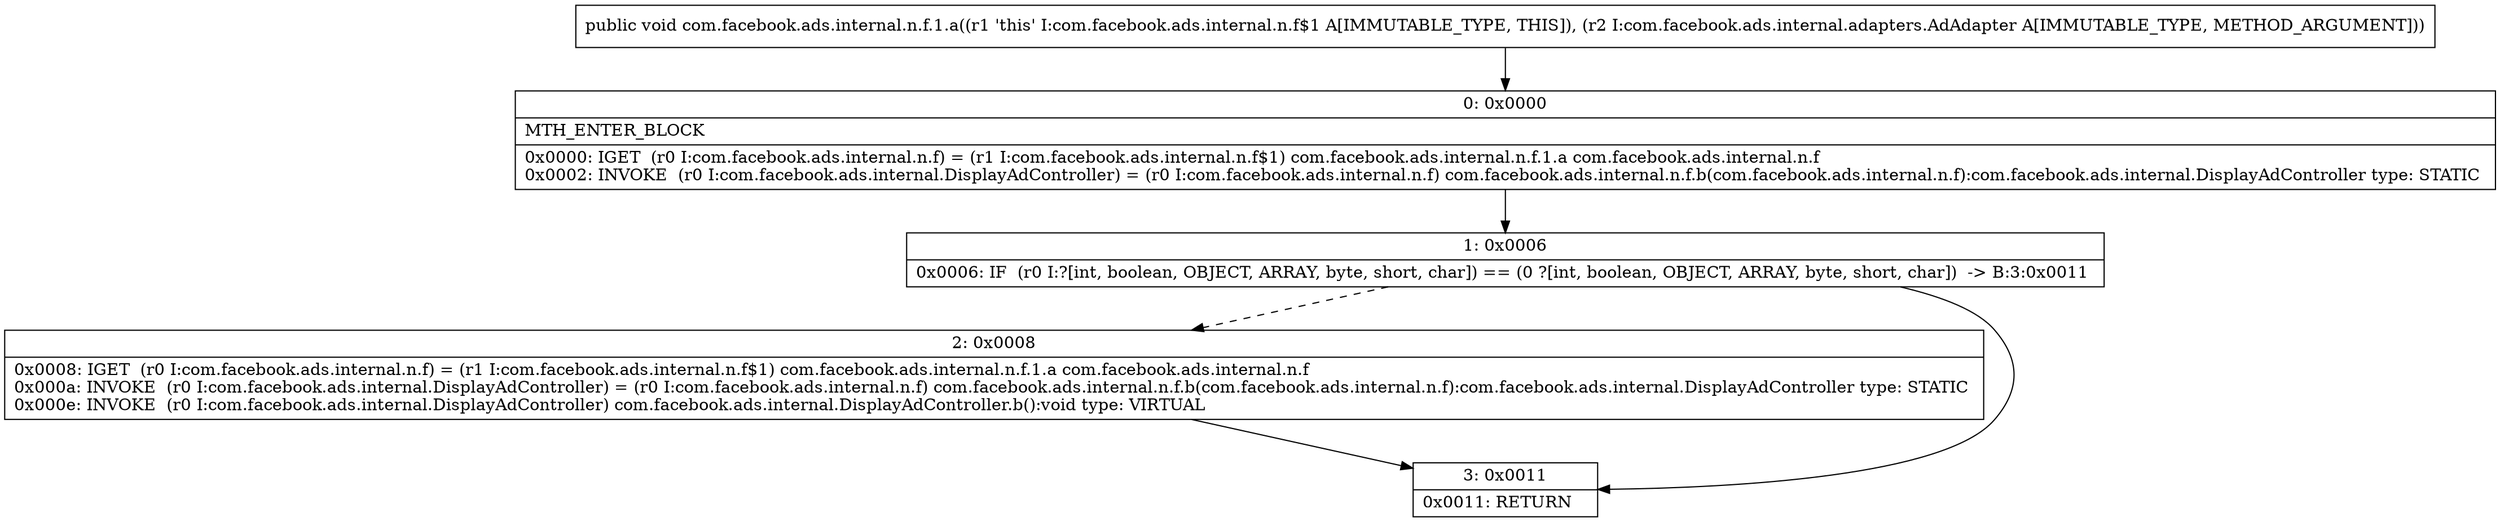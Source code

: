 digraph "CFG forcom.facebook.ads.internal.n.f.1.a(Lcom\/facebook\/ads\/internal\/adapters\/AdAdapter;)V" {
Node_0 [shape=record,label="{0\:\ 0x0000|MTH_ENTER_BLOCK\l|0x0000: IGET  (r0 I:com.facebook.ads.internal.n.f) = (r1 I:com.facebook.ads.internal.n.f$1) com.facebook.ads.internal.n.f.1.a com.facebook.ads.internal.n.f \l0x0002: INVOKE  (r0 I:com.facebook.ads.internal.DisplayAdController) = (r0 I:com.facebook.ads.internal.n.f) com.facebook.ads.internal.n.f.b(com.facebook.ads.internal.n.f):com.facebook.ads.internal.DisplayAdController type: STATIC \l}"];
Node_1 [shape=record,label="{1\:\ 0x0006|0x0006: IF  (r0 I:?[int, boolean, OBJECT, ARRAY, byte, short, char]) == (0 ?[int, boolean, OBJECT, ARRAY, byte, short, char])  \-\> B:3:0x0011 \l}"];
Node_2 [shape=record,label="{2\:\ 0x0008|0x0008: IGET  (r0 I:com.facebook.ads.internal.n.f) = (r1 I:com.facebook.ads.internal.n.f$1) com.facebook.ads.internal.n.f.1.a com.facebook.ads.internal.n.f \l0x000a: INVOKE  (r0 I:com.facebook.ads.internal.DisplayAdController) = (r0 I:com.facebook.ads.internal.n.f) com.facebook.ads.internal.n.f.b(com.facebook.ads.internal.n.f):com.facebook.ads.internal.DisplayAdController type: STATIC \l0x000e: INVOKE  (r0 I:com.facebook.ads.internal.DisplayAdController) com.facebook.ads.internal.DisplayAdController.b():void type: VIRTUAL \l}"];
Node_3 [shape=record,label="{3\:\ 0x0011|0x0011: RETURN   \l}"];
MethodNode[shape=record,label="{public void com.facebook.ads.internal.n.f.1.a((r1 'this' I:com.facebook.ads.internal.n.f$1 A[IMMUTABLE_TYPE, THIS]), (r2 I:com.facebook.ads.internal.adapters.AdAdapter A[IMMUTABLE_TYPE, METHOD_ARGUMENT])) }"];
MethodNode -> Node_0;
Node_0 -> Node_1;
Node_1 -> Node_2[style=dashed];
Node_1 -> Node_3;
Node_2 -> Node_3;
}

